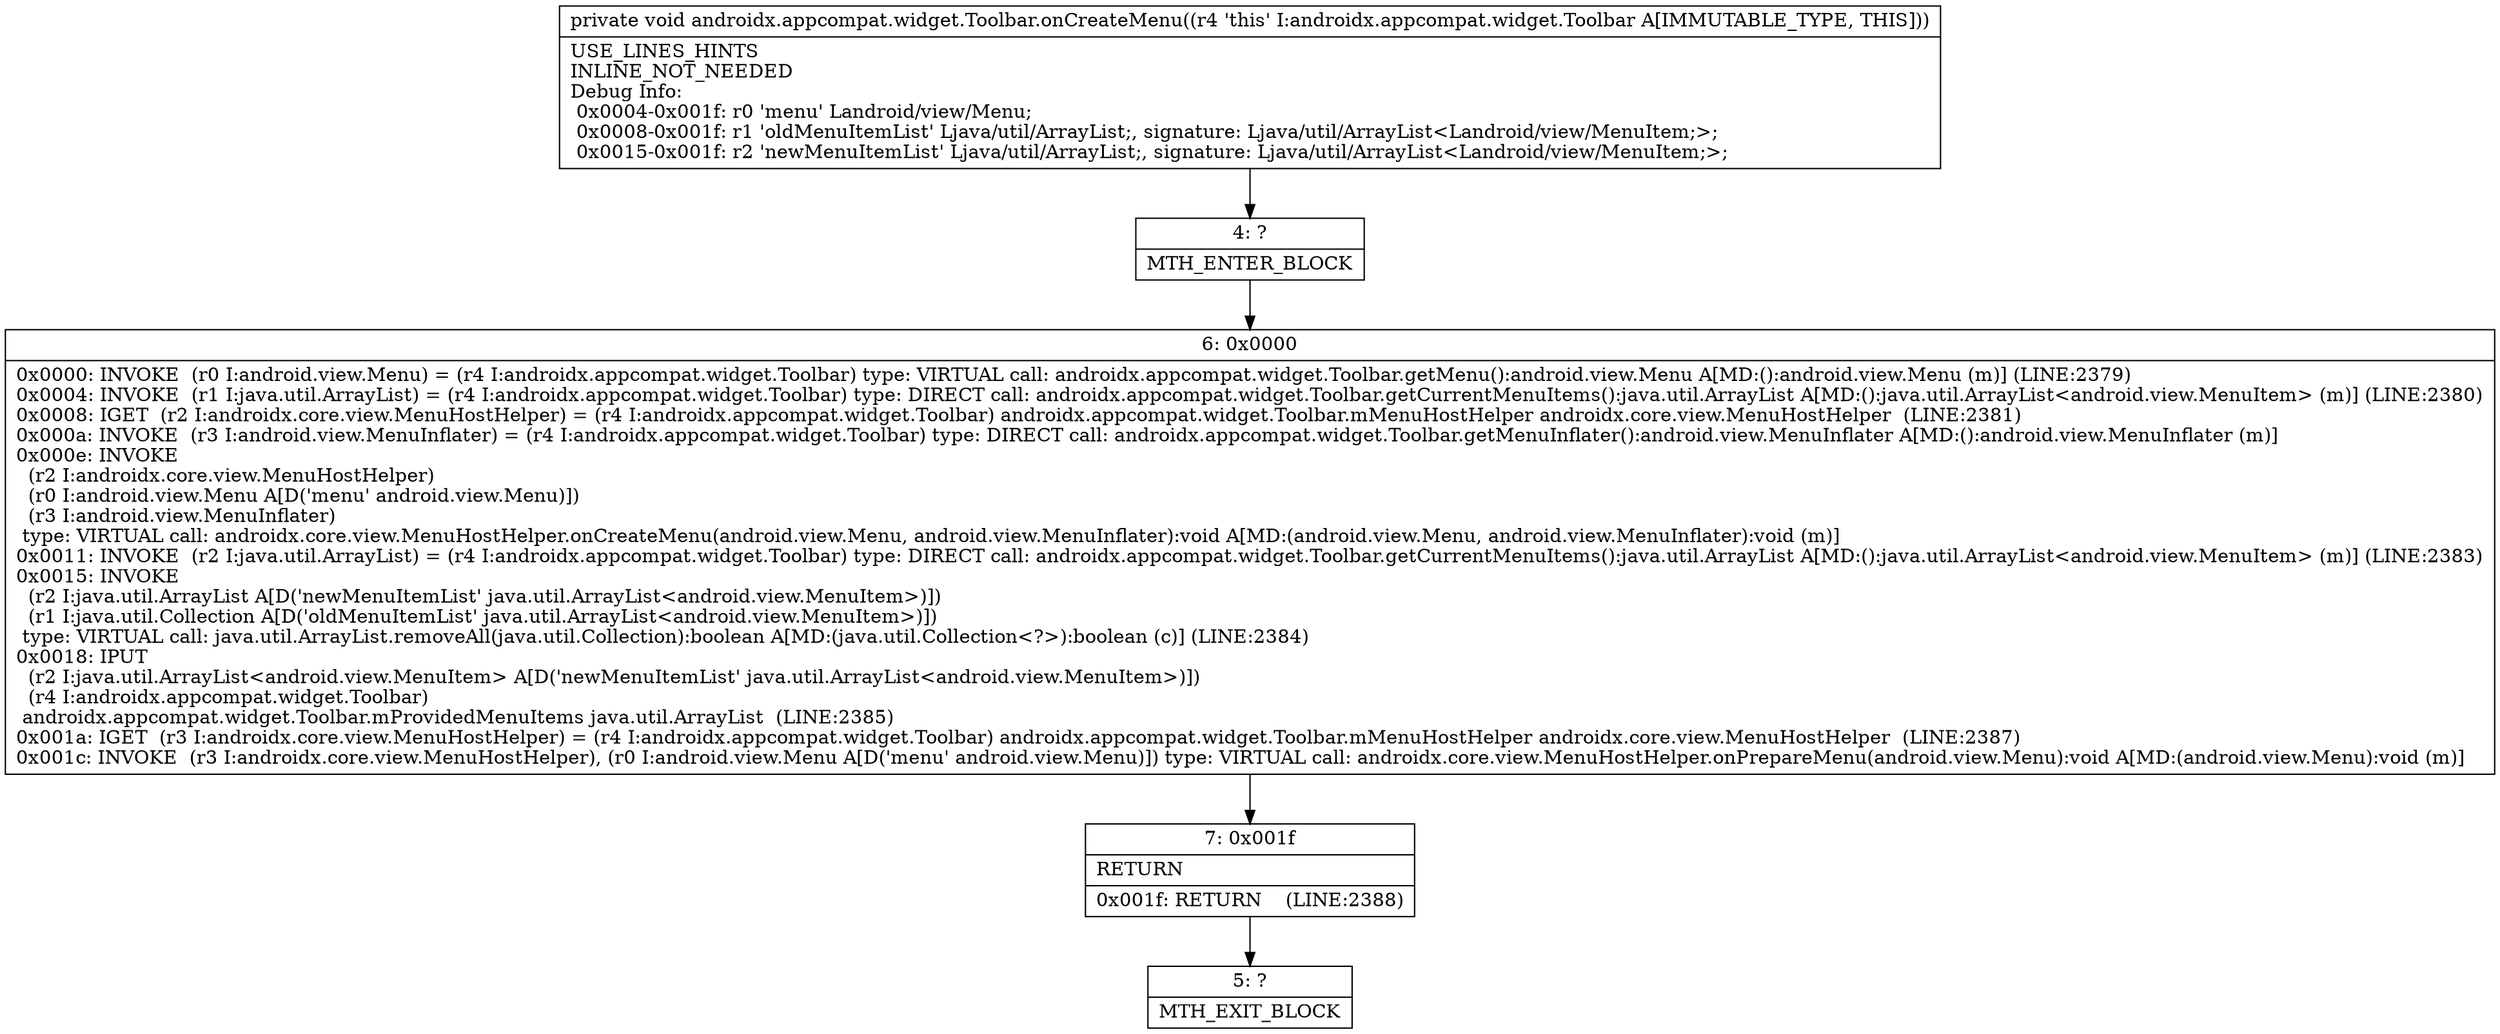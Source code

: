 digraph "CFG forandroidx.appcompat.widget.Toolbar.onCreateMenu()V" {
Node_4 [shape=record,label="{4\:\ ?|MTH_ENTER_BLOCK\l}"];
Node_6 [shape=record,label="{6\:\ 0x0000|0x0000: INVOKE  (r0 I:android.view.Menu) = (r4 I:androidx.appcompat.widget.Toolbar) type: VIRTUAL call: androidx.appcompat.widget.Toolbar.getMenu():android.view.Menu A[MD:():android.view.Menu (m)] (LINE:2379)\l0x0004: INVOKE  (r1 I:java.util.ArrayList) = (r4 I:androidx.appcompat.widget.Toolbar) type: DIRECT call: androidx.appcompat.widget.Toolbar.getCurrentMenuItems():java.util.ArrayList A[MD:():java.util.ArrayList\<android.view.MenuItem\> (m)] (LINE:2380)\l0x0008: IGET  (r2 I:androidx.core.view.MenuHostHelper) = (r4 I:androidx.appcompat.widget.Toolbar) androidx.appcompat.widget.Toolbar.mMenuHostHelper androidx.core.view.MenuHostHelper  (LINE:2381)\l0x000a: INVOKE  (r3 I:android.view.MenuInflater) = (r4 I:androidx.appcompat.widget.Toolbar) type: DIRECT call: androidx.appcompat.widget.Toolbar.getMenuInflater():android.view.MenuInflater A[MD:():android.view.MenuInflater (m)]\l0x000e: INVOKE  \l  (r2 I:androidx.core.view.MenuHostHelper)\l  (r0 I:android.view.Menu A[D('menu' android.view.Menu)])\l  (r3 I:android.view.MenuInflater)\l type: VIRTUAL call: androidx.core.view.MenuHostHelper.onCreateMenu(android.view.Menu, android.view.MenuInflater):void A[MD:(android.view.Menu, android.view.MenuInflater):void (m)]\l0x0011: INVOKE  (r2 I:java.util.ArrayList) = (r4 I:androidx.appcompat.widget.Toolbar) type: DIRECT call: androidx.appcompat.widget.Toolbar.getCurrentMenuItems():java.util.ArrayList A[MD:():java.util.ArrayList\<android.view.MenuItem\> (m)] (LINE:2383)\l0x0015: INVOKE  \l  (r2 I:java.util.ArrayList A[D('newMenuItemList' java.util.ArrayList\<android.view.MenuItem\>)])\l  (r1 I:java.util.Collection A[D('oldMenuItemList' java.util.ArrayList\<android.view.MenuItem\>)])\l type: VIRTUAL call: java.util.ArrayList.removeAll(java.util.Collection):boolean A[MD:(java.util.Collection\<?\>):boolean (c)] (LINE:2384)\l0x0018: IPUT  \l  (r2 I:java.util.ArrayList\<android.view.MenuItem\> A[D('newMenuItemList' java.util.ArrayList\<android.view.MenuItem\>)])\l  (r4 I:androidx.appcompat.widget.Toolbar)\l androidx.appcompat.widget.Toolbar.mProvidedMenuItems java.util.ArrayList  (LINE:2385)\l0x001a: IGET  (r3 I:androidx.core.view.MenuHostHelper) = (r4 I:androidx.appcompat.widget.Toolbar) androidx.appcompat.widget.Toolbar.mMenuHostHelper androidx.core.view.MenuHostHelper  (LINE:2387)\l0x001c: INVOKE  (r3 I:androidx.core.view.MenuHostHelper), (r0 I:android.view.Menu A[D('menu' android.view.Menu)]) type: VIRTUAL call: androidx.core.view.MenuHostHelper.onPrepareMenu(android.view.Menu):void A[MD:(android.view.Menu):void (m)]\l}"];
Node_7 [shape=record,label="{7\:\ 0x001f|RETURN\l|0x001f: RETURN    (LINE:2388)\l}"];
Node_5 [shape=record,label="{5\:\ ?|MTH_EXIT_BLOCK\l}"];
MethodNode[shape=record,label="{private void androidx.appcompat.widget.Toolbar.onCreateMenu((r4 'this' I:androidx.appcompat.widget.Toolbar A[IMMUTABLE_TYPE, THIS]))  | USE_LINES_HINTS\lINLINE_NOT_NEEDED\lDebug Info:\l  0x0004\-0x001f: r0 'menu' Landroid\/view\/Menu;\l  0x0008\-0x001f: r1 'oldMenuItemList' Ljava\/util\/ArrayList;, signature: Ljava\/util\/ArrayList\<Landroid\/view\/MenuItem;\>;\l  0x0015\-0x001f: r2 'newMenuItemList' Ljava\/util\/ArrayList;, signature: Ljava\/util\/ArrayList\<Landroid\/view\/MenuItem;\>;\l}"];
MethodNode -> Node_4;Node_4 -> Node_6;
Node_6 -> Node_7;
Node_7 -> Node_5;
}

